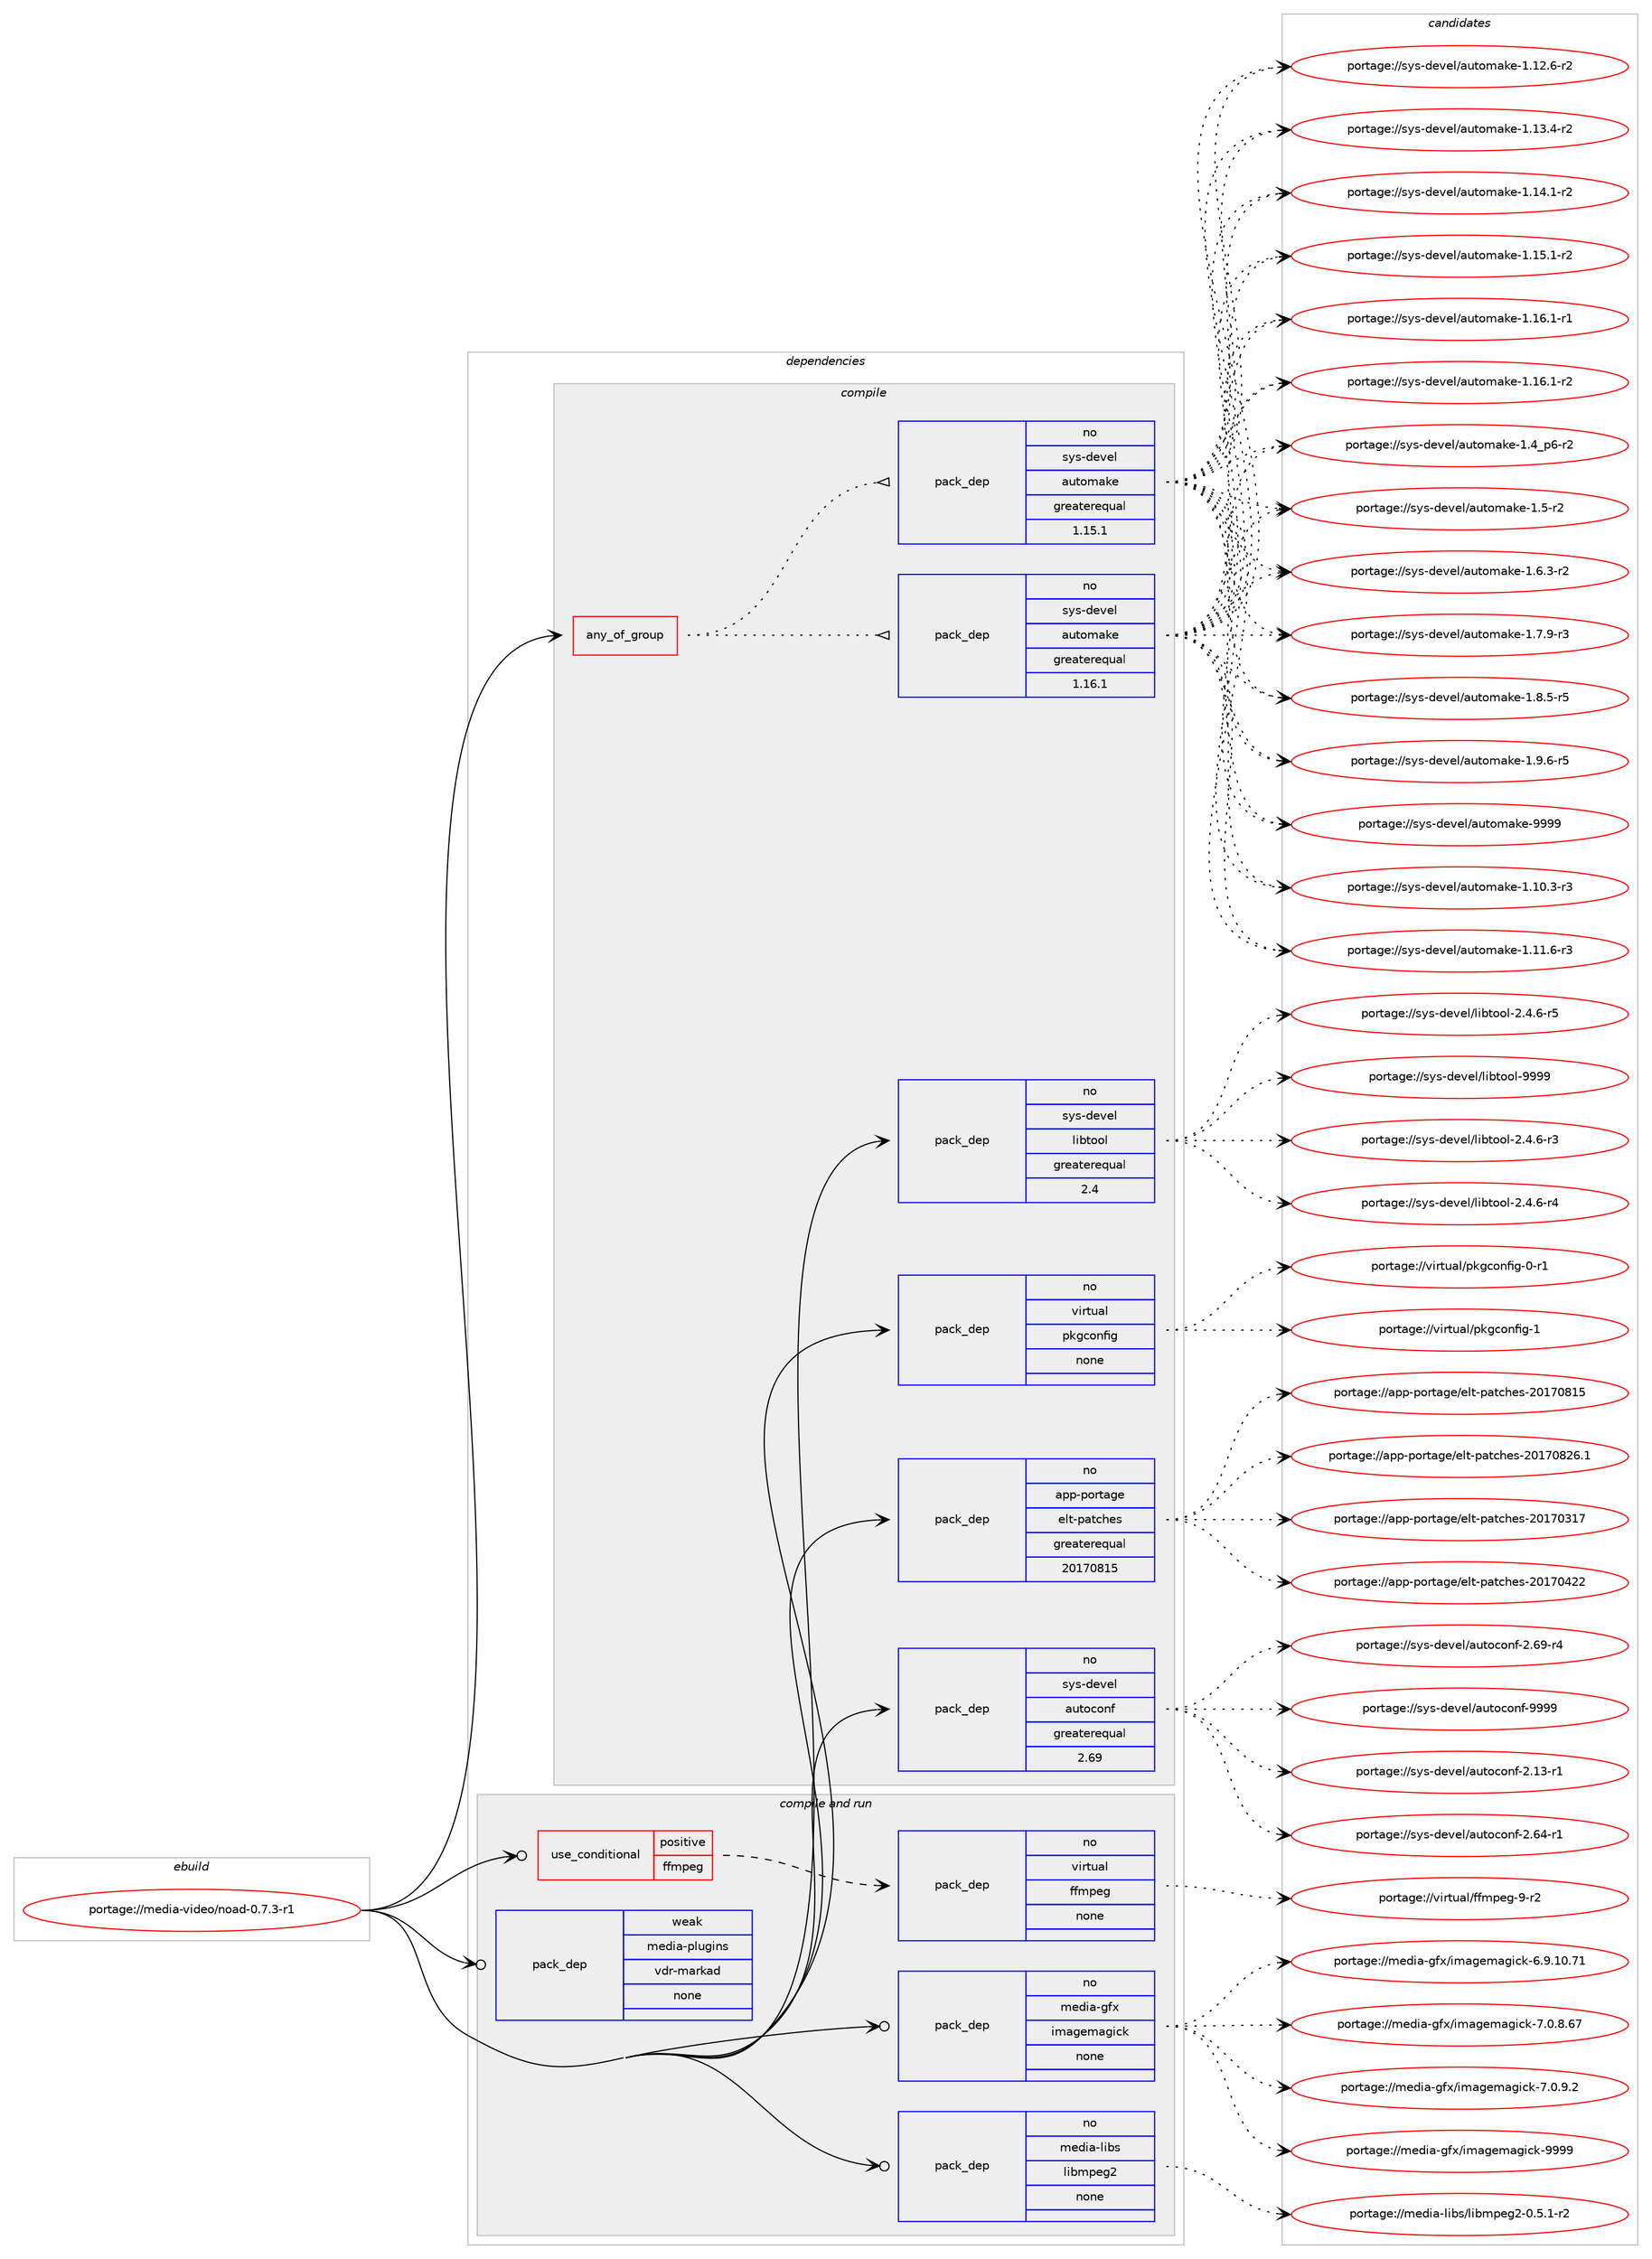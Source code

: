 digraph prolog {

# *************
# Graph options
# *************

newrank=true;
concentrate=true;
compound=true;
graph [rankdir=LR,fontname=Helvetica,fontsize=10,ranksep=1.5];#, ranksep=2.5, nodesep=0.2];
edge  [arrowhead=vee];
node  [fontname=Helvetica,fontsize=10];

# **********
# The ebuild
# **********

subgraph cluster_leftcol {
color=gray;
rank=same;
label=<<i>ebuild</i>>;
id [label="portage://media-video/noad-0.7.3-r1", color=red, width=4, href="../media-video/noad-0.7.3-r1.svg"];
}

# ****************
# The dependencies
# ****************

subgraph cluster_midcol {
color=gray;
label=<<i>dependencies</i>>;
subgraph cluster_compile {
fillcolor="#eeeeee";
style=filled;
label=<<i>compile</i>>;
subgraph any5445 {
dependency342001 [label=<<TABLE BORDER="0" CELLBORDER="1" CELLSPACING="0" CELLPADDING="4"><TR><TD CELLPADDING="10">any_of_group</TD></TR></TABLE>>, shape=none, color=red];subgraph pack251092 {
dependency342002 [label=<<TABLE BORDER="0" CELLBORDER="1" CELLSPACING="0" CELLPADDING="4" WIDTH="220"><TR><TD ROWSPAN="6" CELLPADDING="30">pack_dep</TD></TR><TR><TD WIDTH="110">no</TD></TR><TR><TD>sys-devel</TD></TR><TR><TD>automake</TD></TR><TR><TD>greaterequal</TD></TR><TR><TD>1.16.1</TD></TR></TABLE>>, shape=none, color=blue];
}
dependency342001:e -> dependency342002:w [weight=20,style="dotted",arrowhead="oinv"];
subgraph pack251093 {
dependency342003 [label=<<TABLE BORDER="0" CELLBORDER="1" CELLSPACING="0" CELLPADDING="4" WIDTH="220"><TR><TD ROWSPAN="6" CELLPADDING="30">pack_dep</TD></TR><TR><TD WIDTH="110">no</TD></TR><TR><TD>sys-devel</TD></TR><TR><TD>automake</TD></TR><TR><TD>greaterequal</TD></TR><TR><TD>1.15.1</TD></TR></TABLE>>, shape=none, color=blue];
}
dependency342001:e -> dependency342003:w [weight=20,style="dotted",arrowhead="oinv"];
}
id:e -> dependency342001:w [weight=20,style="solid",arrowhead="vee"];
subgraph pack251094 {
dependency342004 [label=<<TABLE BORDER="0" CELLBORDER="1" CELLSPACING="0" CELLPADDING="4" WIDTH="220"><TR><TD ROWSPAN="6" CELLPADDING="30">pack_dep</TD></TR><TR><TD WIDTH="110">no</TD></TR><TR><TD>app-portage</TD></TR><TR><TD>elt-patches</TD></TR><TR><TD>greaterequal</TD></TR><TR><TD>20170815</TD></TR></TABLE>>, shape=none, color=blue];
}
id:e -> dependency342004:w [weight=20,style="solid",arrowhead="vee"];
subgraph pack251095 {
dependency342005 [label=<<TABLE BORDER="0" CELLBORDER="1" CELLSPACING="0" CELLPADDING="4" WIDTH="220"><TR><TD ROWSPAN="6" CELLPADDING="30">pack_dep</TD></TR><TR><TD WIDTH="110">no</TD></TR><TR><TD>sys-devel</TD></TR><TR><TD>autoconf</TD></TR><TR><TD>greaterequal</TD></TR><TR><TD>2.69</TD></TR></TABLE>>, shape=none, color=blue];
}
id:e -> dependency342005:w [weight=20,style="solid",arrowhead="vee"];
subgraph pack251096 {
dependency342006 [label=<<TABLE BORDER="0" CELLBORDER="1" CELLSPACING="0" CELLPADDING="4" WIDTH="220"><TR><TD ROWSPAN="6" CELLPADDING="30">pack_dep</TD></TR><TR><TD WIDTH="110">no</TD></TR><TR><TD>sys-devel</TD></TR><TR><TD>libtool</TD></TR><TR><TD>greaterequal</TD></TR><TR><TD>2.4</TD></TR></TABLE>>, shape=none, color=blue];
}
id:e -> dependency342006:w [weight=20,style="solid",arrowhead="vee"];
subgraph pack251097 {
dependency342007 [label=<<TABLE BORDER="0" CELLBORDER="1" CELLSPACING="0" CELLPADDING="4" WIDTH="220"><TR><TD ROWSPAN="6" CELLPADDING="30">pack_dep</TD></TR><TR><TD WIDTH="110">no</TD></TR><TR><TD>virtual</TD></TR><TR><TD>pkgconfig</TD></TR><TR><TD>none</TD></TR><TR><TD></TD></TR></TABLE>>, shape=none, color=blue];
}
id:e -> dependency342007:w [weight=20,style="solid",arrowhead="vee"];
}
subgraph cluster_compileandrun {
fillcolor="#eeeeee";
style=filled;
label=<<i>compile and run</i>>;
subgraph cond85321 {
dependency342008 [label=<<TABLE BORDER="0" CELLBORDER="1" CELLSPACING="0" CELLPADDING="4"><TR><TD ROWSPAN="3" CELLPADDING="10">use_conditional</TD></TR><TR><TD>positive</TD></TR><TR><TD>ffmpeg</TD></TR></TABLE>>, shape=none, color=red];
subgraph pack251098 {
dependency342009 [label=<<TABLE BORDER="0" CELLBORDER="1" CELLSPACING="0" CELLPADDING="4" WIDTH="220"><TR><TD ROWSPAN="6" CELLPADDING="30">pack_dep</TD></TR><TR><TD WIDTH="110">no</TD></TR><TR><TD>virtual</TD></TR><TR><TD>ffmpeg</TD></TR><TR><TD>none</TD></TR><TR><TD></TD></TR></TABLE>>, shape=none, color=blue];
}
dependency342008:e -> dependency342009:w [weight=20,style="dashed",arrowhead="vee"];
}
id:e -> dependency342008:w [weight=20,style="solid",arrowhead="odotvee"];
subgraph pack251099 {
dependency342010 [label=<<TABLE BORDER="0" CELLBORDER="1" CELLSPACING="0" CELLPADDING="4" WIDTH="220"><TR><TD ROWSPAN="6" CELLPADDING="30">pack_dep</TD></TR><TR><TD WIDTH="110">no</TD></TR><TR><TD>media-gfx</TD></TR><TR><TD>imagemagick</TD></TR><TR><TD>none</TD></TR><TR><TD></TD></TR></TABLE>>, shape=none, color=blue];
}
id:e -> dependency342010:w [weight=20,style="solid",arrowhead="odotvee"];
subgraph pack251100 {
dependency342011 [label=<<TABLE BORDER="0" CELLBORDER="1" CELLSPACING="0" CELLPADDING="4" WIDTH="220"><TR><TD ROWSPAN="6" CELLPADDING="30">pack_dep</TD></TR><TR><TD WIDTH="110">no</TD></TR><TR><TD>media-libs</TD></TR><TR><TD>libmpeg2</TD></TR><TR><TD>none</TD></TR><TR><TD></TD></TR></TABLE>>, shape=none, color=blue];
}
id:e -> dependency342011:w [weight=20,style="solid",arrowhead="odotvee"];
subgraph pack251101 {
dependency342012 [label=<<TABLE BORDER="0" CELLBORDER="1" CELLSPACING="0" CELLPADDING="4" WIDTH="220"><TR><TD ROWSPAN="6" CELLPADDING="30">pack_dep</TD></TR><TR><TD WIDTH="110">weak</TD></TR><TR><TD>media-plugins</TD></TR><TR><TD>vdr-markad</TD></TR><TR><TD>none</TD></TR><TR><TD></TD></TR></TABLE>>, shape=none, color=blue];
}
id:e -> dependency342012:w [weight=20,style="solid",arrowhead="odotvee"];
}
subgraph cluster_run {
fillcolor="#eeeeee";
style=filled;
label=<<i>run</i>>;
}
}

# **************
# The candidates
# **************

subgraph cluster_choices {
rank=same;
color=gray;
label=<<i>candidates</i>>;

subgraph choice251092 {
color=black;
nodesep=1;
choiceportage11512111545100101118101108479711711611110997107101454946494846514511451 [label="portage://sys-devel/automake-1.10.3-r3", color=red, width=4,href="../sys-devel/automake-1.10.3-r3.svg"];
choiceportage11512111545100101118101108479711711611110997107101454946494946544511451 [label="portage://sys-devel/automake-1.11.6-r3", color=red, width=4,href="../sys-devel/automake-1.11.6-r3.svg"];
choiceportage11512111545100101118101108479711711611110997107101454946495046544511450 [label="portage://sys-devel/automake-1.12.6-r2", color=red, width=4,href="../sys-devel/automake-1.12.6-r2.svg"];
choiceportage11512111545100101118101108479711711611110997107101454946495146524511450 [label="portage://sys-devel/automake-1.13.4-r2", color=red, width=4,href="../sys-devel/automake-1.13.4-r2.svg"];
choiceportage11512111545100101118101108479711711611110997107101454946495246494511450 [label="portage://sys-devel/automake-1.14.1-r2", color=red, width=4,href="../sys-devel/automake-1.14.1-r2.svg"];
choiceportage11512111545100101118101108479711711611110997107101454946495346494511450 [label="portage://sys-devel/automake-1.15.1-r2", color=red, width=4,href="../sys-devel/automake-1.15.1-r2.svg"];
choiceportage11512111545100101118101108479711711611110997107101454946495446494511449 [label="portage://sys-devel/automake-1.16.1-r1", color=red, width=4,href="../sys-devel/automake-1.16.1-r1.svg"];
choiceportage11512111545100101118101108479711711611110997107101454946495446494511450 [label="portage://sys-devel/automake-1.16.1-r2", color=red, width=4,href="../sys-devel/automake-1.16.1-r2.svg"];
choiceportage115121115451001011181011084797117116111109971071014549465295112544511450 [label="portage://sys-devel/automake-1.4_p6-r2", color=red, width=4,href="../sys-devel/automake-1.4_p6-r2.svg"];
choiceportage11512111545100101118101108479711711611110997107101454946534511450 [label="portage://sys-devel/automake-1.5-r2", color=red, width=4,href="../sys-devel/automake-1.5-r2.svg"];
choiceportage115121115451001011181011084797117116111109971071014549465446514511450 [label="portage://sys-devel/automake-1.6.3-r2", color=red, width=4,href="../sys-devel/automake-1.6.3-r2.svg"];
choiceportage115121115451001011181011084797117116111109971071014549465546574511451 [label="portage://sys-devel/automake-1.7.9-r3", color=red, width=4,href="../sys-devel/automake-1.7.9-r3.svg"];
choiceportage115121115451001011181011084797117116111109971071014549465646534511453 [label="portage://sys-devel/automake-1.8.5-r5", color=red, width=4,href="../sys-devel/automake-1.8.5-r5.svg"];
choiceportage115121115451001011181011084797117116111109971071014549465746544511453 [label="portage://sys-devel/automake-1.9.6-r5", color=red, width=4,href="../sys-devel/automake-1.9.6-r5.svg"];
choiceportage115121115451001011181011084797117116111109971071014557575757 [label="portage://sys-devel/automake-9999", color=red, width=4,href="../sys-devel/automake-9999.svg"];
dependency342002:e -> choiceportage11512111545100101118101108479711711611110997107101454946494846514511451:w [style=dotted,weight="100"];
dependency342002:e -> choiceportage11512111545100101118101108479711711611110997107101454946494946544511451:w [style=dotted,weight="100"];
dependency342002:e -> choiceportage11512111545100101118101108479711711611110997107101454946495046544511450:w [style=dotted,weight="100"];
dependency342002:e -> choiceportage11512111545100101118101108479711711611110997107101454946495146524511450:w [style=dotted,weight="100"];
dependency342002:e -> choiceportage11512111545100101118101108479711711611110997107101454946495246494511450:w [style=dotted,weight="100"];
dependency342002:e -> choiceportage11512111545100101118101108479711711611110997107101454946495346494511450:w [style=dotted,weight="100"];
dependency342002:e -> choiceportage11512111545100101118101108479711711611110997107101454946495446494511449:w [style=dotted,weight="100"];
dependency342002:e -> choiceportage11512111545100101118101108479711711611110997107101454946495446494511450:w [style=dotted,weight="100"];
dependency342002:e -> choiceportage115121115451001011181011084797117116111109971071014549465295112544511450:w [style=dotted,weight="100"];
dependency342002:e -> choiceportage11512111545100101118101108479711711611110997107101454946534511450:w [style=dotted,weight="100"];
dependency342002:e -> choiceportage115121115451001011181011084797117116111109971071014549465446514511450:w [style=dotted,weight="100"];
dependency342002:e -> choiceportage115121115451001011181011084797117116111109971071014549465546574511451:w [style=dotted,weight="100"];
dependency342002:e -> choiceportage115121115451001011181011084797117116111109971071014549465646534511453:w [style=dotted,weight="100"];
dependency342002:e -> choiceportage115121115451001011181011084797117116111109971071014549465746544511453:w [style=dotted,weight="100"];
dependency342002:e -> choiceportage115121115451001011181011084797117116111109971071014557575757:w [style=dotted,weight="100"];
}
subgraph choice251093 {
color=black;
nodesep=1;
choiceportage11512111545100101118101108479711711611110997107101454946494846514511451 [label="portage://sys-devel/automake-1.10.3-r3", color=red, width=4,href="../sys-devel/automake-1.10.3-r3.svg"];
choiceportage11512111545100101118101108479711711611110997107101454946494946544511451 [label="portage://sys-devel/automake-1.11.6-r3", color=red, width=4,href="../sys-devel/automake-1.11.6-r3.svg"];
choiceportage11512111545100101118101108479711711611110997107101454946495046544511450 [label="portage://sys-devel/automake-1.12.6-r2", color=red, width=4,href="../sys-devel/automake-1.12.6-r2.svg"];
choiceportage11512111545100101118101108479711711611110997107101454946495146524511450 [label="portage://sys-devel/automake-1.13.4-r2", color=red, width=4,href="../sys-devel/automake-1.13.4-r2.svg"];
choiceportage11512111545100101118101108479711711611110997107101454946495246494511450 [label="portage://sys-devel/automake-1.14.1-r2", color=red, width=4,href="../sys-devel/automake-1.14.1-r2.svg"];
choiceportage11512111545100101118101108479711711611110997107101454946495346494511450 [label="portage://sys-devel/automake-1.15.1-r2", color=red, width=4,href="../sys-devel/automake-1.15.1-r2.svg"];
choiceportage11512111545100101118101108479711711611110997107101454946495446494511449 [label="portage://sys-devel/automake-1.16.1-r1", color=red, width=4,href="../sys-devel/automake-1.16.1-r1.svg"];
choiceportage11512111545100101118101108479711711611110997107101454946495446494511450 [label="portage://sys-devel/automake-1.16.1-r2", color=red, width=4,href="../sys-devel/automake-1.16.1-r2.svg"];
choiceportage115121115451001011181011084797117116111109971071014549465295112544511450 [label="portage://sys-devel/automake-1.4_p6-r2", color=red, width=4,href="../sys-devel/automake-1.4_p6-r2.svg"];
choiceportage11512111545100101118101108479711711611110997107101454946534511450 [label="portage://sys-devel/automake-1.5-r2", color=red, width=4,href="../sys-devel/automake-1.5-r2.svg"];
choiceportage115121115451001011181011084797117116111109971071014549465446514511450 [label="portage://sys-devel/automake-1.6.3-r2", color=red, width=4,href="../sys-devel/automake-1.6.3-r2.svg"];
choiceportage115121115451001011181011084797117116111109971071014549465546574511451 [label="portage://sys-devel/automake-1.7.9-r3", color=red, width=4,href="../sys-devel/automake-1.7.9-r3.svg"];
choiceportage115121115451001011181011084797117116111109971071014549465646534511453 [label="portage://sys-devel/automake-1.8.5-r5", color=red, width=4,href="../sys-devel/automake-1.8.5-r5.svg"];
choiceportage115121115451001011181011084797117116111109971071014549465746544511453 [label="portage://sys-devel/automake-1.9.6-r5", color=red, width=4,href="../sys-devel/automake-1.9.6-r5.svg"];
choiceportage115121115451001011181011084797117116111109971071014557575757 [label="portage://sys-devel/automake-9999", color=red, width=4,href="../sys-devel/automake-9999.svg"];
dependency342003:e -> choiceportage11512111545100101118101108479711711611110997107101454946494846514511451:w [style=dotted,weight="100"];
dependency342003:e -> choiceportage11512111545100101118101108479711711611110997107101454946494946544511451:w [style=dotted,weight="100"];
dependency342003:e -> choiceportage11512111545100101118101108479711711611110997107101454946495046544511450:w [style=dotted,weight="100"];
dependency342003:e -> choiceportage11512111545100101118101108479711711611110997107101454946495146524511450:w [style=dotted,weight="100"];
dependency342003:e -> choiceportage11512111545100101118101108479711711611110997107101454946495246494511450:w [style=dotted,weight="100"];
dependency342003:e -> choiceportage11512111545100101118101108479711711611110997107101454946495346494511450:w [style=dotted,weight="100"];
dependency342003:e -> choiceportage11512111545100101118101108479711711611110997107101454946495446494511449:w [style=dotted,weight="100"];
dependency342003:e -> choiceportage11512111545100101118101108479711711611110997107101454946495446494511450:w [style=dotted,weight="100"];
dependency342003:e -> choiceportage115121115451001011181011084797117116111109971071014549465295112544511450:w [style=dotted,weight="100"];
dependency342003:e -> choiceportage11512111545100101118101108479711711611110997107101454946534511450:w [style=dotted,weight="100"];
dependency342003:e -> choiceportage115121115451001011181011084797117116111109971071014549465446514511450:w [style=dotted,weight="100"];
dependency342003:e -> choiceportage115121115451001011181011084797117116111109971071014549465546574511451:w [style=dotted,weight="100"];
dependency342003:e -> choiceportage115121115451001011181011084797117116111109971071014549465646534511453:w [style=dotted,weight="100"];
dependency342003:e -> choiceportage115121115451001011181011084797117116111109971071014549465746544511453:w [style=dotted,weight="100"];
dependency342003:e -> choiceportage115121115451001011181011084797117116111109971071014557575757:w [style=dotted,weight="100"];
}
subgraph choice251094 {
color=black;
nodesep=1;
choiceportage97112112451121111141169710310147101108116451129711699104101115455048495548514955 [label="portage://app-portage/elt-patches-20170317", color=red, width=4,href="../app-portage/elt-patches-20170317.svg"];
choiceportage97112112451121111141169710310147101108116451129711699104101115455048495548525050 [label="portage://app-portage/elt-patches-20170422", color=red, width=4,href="../app-portage/elt-patches-20170422.svg"];
choiceportage97112112451121111141169710310147101108116451129711699104101115455048495548564953 [label="portage://app-portage/elt-patches-20170815", color=red, width=4,href="../app-portage/elt-patches-20170815.svg"];
choiceportage971121124511211111411697103101471011081164511297116991041011154550484955485650544649 [label="portage://app-portage/elt-patches-20170826.1", color=red, width=4,href="../app-portage/elt-patches-20170826.1.svg"];
dependency342004:e -> choiceportage97112112451121111141169710310147101108116451129711699104101115455048495548514955:w [style=dotted,weight="100"];
dependency342004:e -> choiceportage97112112451121111141169710310147101108116451129711699104101115455048495548525050:w [style=dotted,weight="100"];
dependency342004:e -> choiceportage97112112451121111141169710310147101108116451129711699104101115455048495548564953:w [style=dotted,weight="100"];
dependency342004:e -> choiceportage971121124511211111411697103101471011081164511297116991041011154550484955485650544649:w [style=dotted,weight="100"];
}
subgraph choice251095 {
color=black;
nodesep=1;
choiceportage1151211154510010111810110847971171161119911111010245504649514511449 [label="portage://sys-devel/autoconf-2.13-r1", color=red, width=4,href="../sys-devel/autoconf-2.13-r1.svg"];
choiceportage1151211154510010111810110847971171161119911111010245504654524511449 [label="portage://sys-devel/autoconf-2.64-r1", color=red, width=4,href="../sys-devel/autoconf-2.64-r1.svg"];
choiceportage1151211154510010111810110847971171161119911111010245504654574511452 [label="portage://sys-devel/autoconf-2.69-r4", color=red, width=4,href="../sys-devel/autoconf-2.69-r4.svg"];
choiceportage115121115451001011181011084797117116111991111101024557575757 [label="portage://sys-devel/autoconf-9999", color=red, width=4,href="../sys-devel/autoconf-9999.svg"];
dependency342005:e -> choiceportage1151211154510010111810110847971171161119911111010245504649514511449:w [style=dotted,weight="100"];
dependency342005:e -> choiceportage1151211154510010111810110847971171161119911111010245504654524511449:w [style=dotted,weight="100"];
dependency342005:e -> choiceportage1151211154510010111810110847971171161119911111010245504654574511452:w [style=dotted,weight="100"];
dependency342005:e -> choiceportage115121115451001011181011084797117116111991111101024557575757:w [style=dotted,weight="100"];
}
subgraph choice251096 {
color=black;
nodesep=1;
choiceportage1151211154510010111810110847108105981161111111084550465246544511451 [label="portage://sys-devel/libtool-2.4.6-r3", color=red, width=4,href="../sys-devel/libtool-2.4.6-r3.svg"];
choiceportage1151211154510010111810110847108105981161111111084550465246544511452 [label="portage://sys-devel/libtool-2.4.6-r4", color=red, width=4,href="../sys-devel/libtool-2.4.6-r4.svg"];
choiceportage1151211154510010111810110847108105981161111111084550465246544511453 [label="portage://sys-devel/libtool-2.4.6-r5", color=red, width=4,href="../sys-devel/libtool-2.4.6-r5.svg"];
choiceportage1151211154510010111810110847108105981161111111084557575757 [label="portage://sys-devel/libtool-9999", color=red, width=4,href="../sys-devel/libtool-9999.svg"];
dependency342006:e -> choiceportage1151211154510010111810110847108105981161111111084550465246544511451:w [style=dotted,weight="100"];
dependency342006:e -> choiceportage1151211154510010111810110847108105981161111111084550465246544511452:w [style=dotted,weight="100"];
dependency342006:e -> choiceportage1151211154510010111810110847108105981161111111084550465246544511453:w [style=dotted,weight="100"];
dependency342006:e -> choiceportage1151211154510010111810110847108105981161111111084557575757:w [style=dotted,weight="100"];
}
subgraph choice251097 {
color=black;
nodesep=1;
choiceportage11810511411611797108471121071039911111010210510345484511449 [label="portage://virtual/pkgconfig-0-r1", color=red, width=4,href="../virtual/pkgconfig-0-r1.svg"];
choiceportage1181051141161179710847112107103991111101021051034549 [label="portage://virtual/pkgconfig-1", color=red, width=4,href="../virtual/pkgconfig-1.svg"];
dependency342007:e -> choiceportage11810511411611797108471121071039911111010210510345484511449:w [style=dotted,weight="100"];
dependency342007:e -> choiceportage1181051141161179710847112107103991111101021051034549:w [style=dotted,weight="100"];
}
subgraph choice251098 {
color=black;
nodesep=1;
choiceportage118105114116117971084710210210911210110345574511450 [label="portage://virtual/ffmpeg-9-r2", color=red, width=4,href="../virtual/ffmpeg-9-r2.svg"];
dependency342009:e -> choiceportage118105114116117971084710210210911210110345574511450:w [style=dotted,weight="100"];
}
subgraph choice251099 {
color=black;
nodesep=1;
choiceportage10910110010597451031021204710510997103101109971031059910745544657464948465549 [label="portage://media-gfx/imagemagick-6.9.10.71", color=red, width=4,href="../media-gfx/imagemagick-6.9.10.71.svg"];
choiceportage109101100105974510310212047105109971031011099710310599107455546484656465455 [label="portage://media-gfx/imagemagick-7.0.8.67", color=red, width=4,href="../media-gfx/imagemagick-7.0.8.67.svg"];
choiceportage1091011001059745103102120471051099710310110997103105991074555464846574650 [label="portage://media-gfx/imagemagick-7.0.9.2", color=red, width=4,href="../media-gfx/imagemagick-7.0.9.2.svg"];
choiceportage1091011001059745103102120471051099710310110997103105991074557575757 [label="portage://media-gfx/imagemagick-9999", color=red, width=4,href="../media-gfx/imagemagick-9999.svg"];
dependency342010:e -> choiceportage10910110010597451031021204710510997103101109971031059910745544657464948465549:w [style=dotted,weight="100"];
dependency342010:e -> choiceportage109101100105974510310212047105109971031011099710310599107455546484656465455:w [style=dotted,weight="100"];
dependency342010:e -> choiceportage1091011001059745103102120471051099710310110997103105991074555464846574650:w [style=dotted,weight="100"];
dependency342010:e -> choiceportage1091011001059745103102120471051099710310110997103105991074557575757:w [style=dotted,weight="100"];
}
subgraph choice251100 {
color=black;
nodesep=1;
choiceportage1091011001059745108105981154710810598109112101103504548465346494511450 [label="portage://media-libs/libmpeg2-0.5.1-r2", color=red, width=4,href="../media-libs/libmpeg2-0.5.1-r2.svg"];
dependency342011:e -> choiceportage1091011001059745108105981154710810598109112101103504548465346494511450:w [style=dotted,weight="100"];
}
subgraph choice251101 {
color=black;
nodesep=1;
}
}

}
